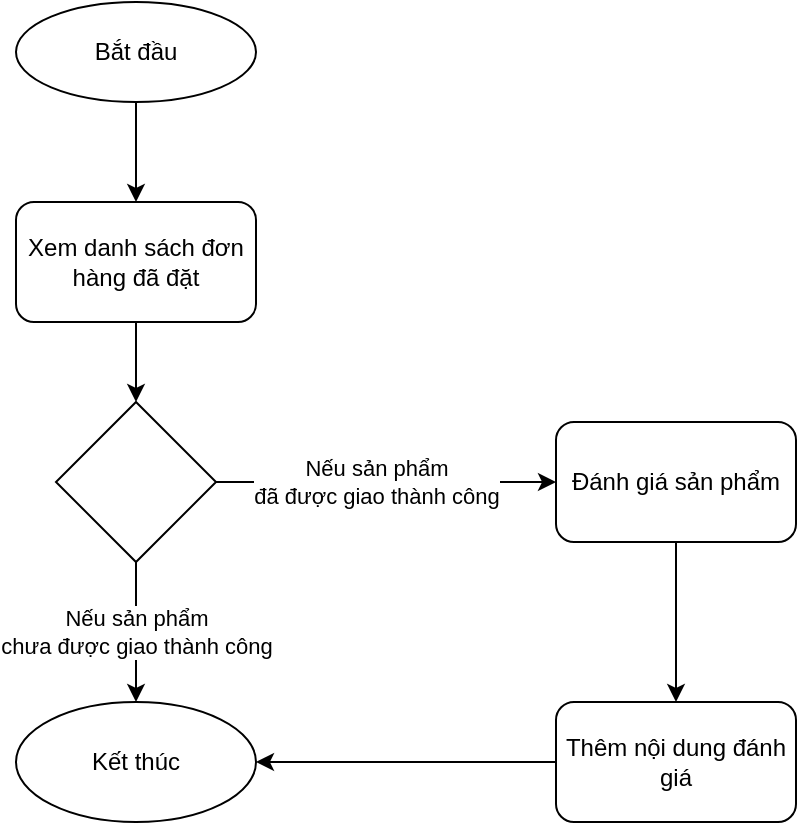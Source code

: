 <mxfile version="20.3.0" type="device"><diagram id="YYR06zRaODEcxKS4S2HV" name="Page-1"><mxGraphModel dx="1038" dy="689" grid="1" gridSize="10" guides="1" tooltips="1" connect="1" arrows="1" fold="1" page="1" pageScale="1" pageWidth="850" pageHeight="1100" math="0" shadow="0"><root><mxCell id="0"/><mxCell id="1" parent="0"/><mxCell id="xhT5PWcep3nlhVUxrkVl-7" style="edgeStyle=orthogonalEdgeStyle;rounded=0;orthogonalLoop=1;jettySize=auto;html=1;exitX=0.5;exitY=1;exitDx=0;exitDy=0;entryX=0.5;entryY=0;entryDx=0;entryDy=0;" edge="1" parent="1" source="xhT5PWcep3nlhVUxrkVl-1" target="xhT5PWcep3nlhVUxrkVl-2"><mxGeometry relative="1" as="geometry"/></mxCell><mxCell id="xhT5PWcep3nlhVUxrkVl-1" value="Bắt đầu" style="ellipse;whiteSpace=wrap;html=1;" vertex="1" parent="1"><mxGeometry x="360" y="80" width="120" height="50" as="geometry"/></mxCell><mxCell id="xhT5PWcep3nlhVUxrkVl-8" style="edgeStyle=orthogonalEdgeStyle;rounded=0;orthogonalLoop=1;jettySize=auto;html=1;exitX=0.5;exitY=1;exitDx=0;exitDy=0;entryX=0.5;entryY=0;entryDx=0;entryDy=0;" edge="1" parent="1" source="xhT5PWcep3nlhVUxrkVl-2" target="xhT5PWcep3nlhVUxrkVl-4"><mxGeometry relative="1" as="geometry"/></mxCell><mxCell id="xhT5PWcep3nlhVUxrkVl-2" value="Xem danh sách đơn hàng đã đặt" style="rounded=1;whiteSpace=wrap;html=1;" vertex="1" parent="1"><mxGeometry x="360" y="180" width="120" height="60" as="geometry"/></mxCell><mxCell id="xhT5PWcep3nlhVUxrkVl-10" style="edgeStyle=orthogonalEdgeStyle;rounded=0;orthogonalLoop=1;jettySize=auto;html=1;exitX=0.5;exitY=1;exitDx=0;exitDy=0;entryX=0.5;entryY=0;entryDx=0;entryDy=0;" edge="1" parent="1" source="xhT5PWcep3nlhVUxrkVl-3" target="xhT5PWcep3nlhVUxrkVl-6"><mxGeometry relative="1" as="geometry"/></mxCell><mxCell id="xhT5PWcep3nlhVUxrkVl-3" value="Đánh giá sản phẩm" style="rounded=1;whiteSpace=wrap;html=1;" vertex="1" parent="1"><mxGeometry x="630" y="290" width="120" height="60" as="geometry"/></mxCell><mxCell id="xhT5PWcep3nlhVUxrkVl-9" value="Nếu sản phẩm &lt;br&gt;đã được giao thành công" style="edgeStyle=orthogonalEdgeStyle;rounded=0;orthogonalLoop=1;jettySize=auto;html=1;exitX=1;exitY=0.5;exitDx=0;exitDy=0;" edge="1" parent="1" source="xhT5PWcep3nlhVUxrkVl-4" target="xhT5PWcep3nlhVUxrkVl-3"><mxGeometry x="-0.059" relative="1" as="geometry"><mxPoint as="offset"/></mxGeometry></mxCell><mxCell id="xhT5PWcep3nlhVUxrkVl-12" value="Nếu sản phẩm&lt;br&gt;chưa được giao thành công" style="edgeStyle=orthogonalEdgeStyle;rounded=0;orthogonalLoop=1;jettySize=auto;html=1;exitX=0.5;exitY=1;exitDx=0;exitDy=0;entryX=0.5;entryY=0;entryDx=0;entryDy=0;" edge="1" parent="1" source="xhT5PWcep3nlhVUxrkVl-4" target="xhT5PWcep3nlhVUxrkVl-5"><mxGeometry relative="1" as="geometry"/></mxCell><mxCell id="xhT5PWcep3nlhVUxrkVl-4" value="" style="rhombus;whiteSpace=wrap;html=1;" vertex="1" parent="1"><mxGeometry x="380" y="280" width="80" height="80" as="geometry"/></mxCell><mxCell id="xhT5PWcep3nlhVUxrkVl-5" value="Kết thúc" style="ellipse;whiteSpace=wrap;html=1;" vertex="1" parent="1"><mxGeometry x="360" y="430" width="120" height="60" as="geometry"/></mxCell><mxCell id="xhT5PWcep3nlhVUxrkVl-11" style="edgeStyle=orthogonalEdgeStyle;rounded=0;orthogonalLoop=1;jettySize=auto;html=1;exitX=0;exitY=0.5;exitDx=0;exitDy=0;" edge="1" parent="1" source="xhT5PWcep3nlhVUxrkVl-6" target="xhT5PWcep3nlhVUxrkVl-5"><mxGeometry relative="1" as="geometry"/></mxCell><mxCell id="xhT5PWcep3nlhVUxrkVl-6" value="Thêm nội dung đánh giá" style="rounded=1;whiteSpace=wrap;html=1;" vertex="1" parent="1"><mxGeometry x="630" y="430" width="120" height="60" as="geometry"/></mxCell></root></mxGraphModel></diagram></mxfile>